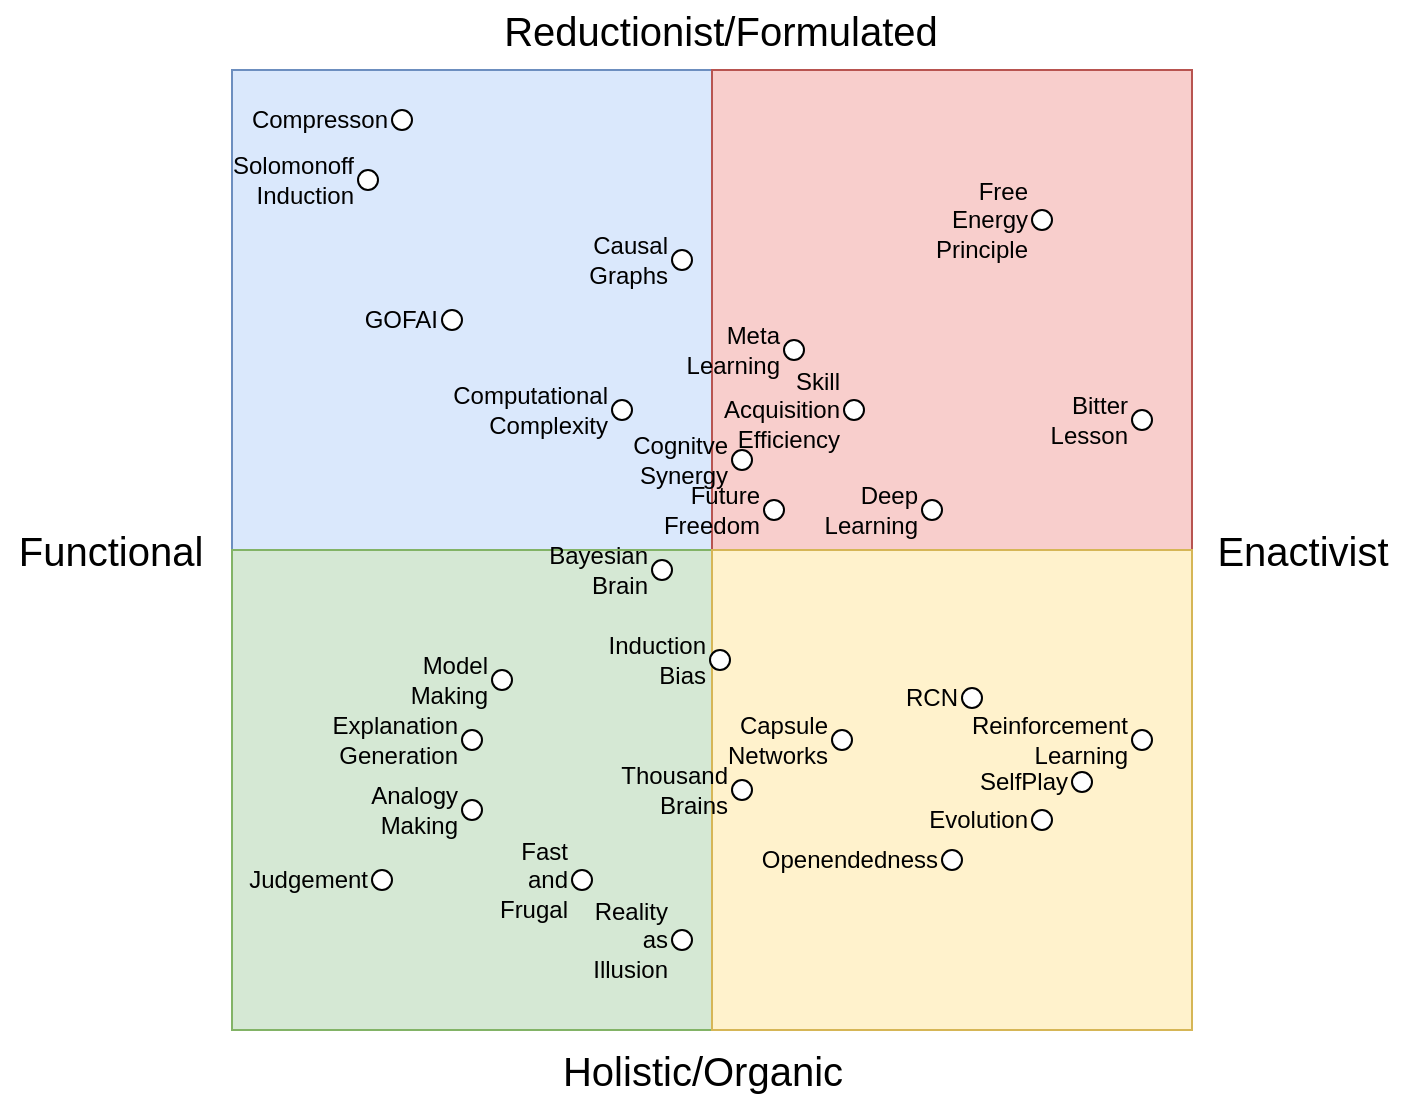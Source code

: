 <mxfile version="13.10.4" type="github">
  <diagram id="e_Nu4UiDqZK5FSXZQxsC" name="Page-1">
    <mxGraphModel dx="834" dy="485" grid="1" gridSize="10" guides="1" tooltips="1" connect="1" arrows="1" fold="1" page="1" pageScale="1" pageWidth="850" pageHeight="1100" math="0" shadow="0">
      <root>
        <mxCell id="0" />
        <mxCell id="1" parent="0" />
        <mxCell id="trqewR6XDROr1OXFbvpF-3" value="" style="whiteSpace=wrap;html=1;aspect=fixed;fillColor=#dae8fc;strokeColor=#6c8ebf;" parent="1" vertex="1">
          <mxGeometry x="120" y="40" width="240" height="240" as="geometry" />
        </mxCell>
        <mxCell id="trqewR6XDROr1OXFbvpF-5" value="" style="whiteSpace=wrap;html=1;aspect=fixed;fillColor=#f8cecc;strokeColor=#b85450;" parent="1" vertex="1">
          <mxGeometry x="360" y="40" width="240" height="240" as="geometry" />
        </mxCell>
        <mxCell id="trqewR6XDROr1OXFbvpF-6" value="" style="whiteSpace=wrap;html=1;aspect=fixed;fillColor=#d5e8d4;strokeColor=#82b366;" parent="1" vertex="1">
          <mxGeometry x="120" y="280" width="240" height="240" as="geometry" />
        </mxCell>
        <mxCell id="trqewR6XDROr1OXFbvpF-7" value="" style="whiteSpace=wrap;html=1;aspect=fixed;fillColor=#fff2cc;strokeColor=#d6b656;" parent="1" vertex="1">
          <mxGeometry x="360" y="280" width="240" height="240" as="geometry" />
        </mxCell>
        <mxCell id="trqewR6XDROr1OXFbvpF-8" value="Holistic/Organic" style="text;html=1;align=center;verticalAlign=middle;resizable=0;points=[];autosize=1;fontSize=20;" parent="1" vertex="1">
          <mxGeometry x="275" y="525" width="160" height="30" as="geometry" />
        </mxCell>
        <mxCell id="trqewR6XDROr1OXFbvpF-9" value="Reductionist/Formulated" style="text;html=1;align=center;verticalAlign=middle;resizable=0;points=[];autosize=1;fontSize=20;" parent="1" vertex="1">
          <mxGeometry x="249" y="5" width="230" height="30" as="geometry" />
        </mxCell>
        <mxCell id="trqewR6XDROr1OXFbvpF-10" value="Enactivist" style="text;html=1;align=center;verticalAlign=middle;resizable=0;points=[];autosize=1;fontSize=20;" parent="1" vertex="1">
          <mxGeometry x="605" y="265" width="100" height="30" as="geometry" />
        </mxCell>
        <mxCell id="trqewR6XDROr1OXFbvpF-11" value="Functional" style="text;html=1;align=center;verticalAlign=middle;resizable=0;points=[];autosize=1;fontSize=20;" parent="1" vertex="1">
          <mxGeometry x="4" y="265" width="110" height="30" as="geometry" />
        </mxCell>
        <mxCell id="trqewR6XDROr1OXFbvpF-18" value="Model Making" style="ellipse;whiteSpace=wrap;html=1;aspect=fixed;fontSize=12;labelPosition=left;verticalLabelPosition=middle;align=right;verticalAlign=middle;" parent="1" vertex="1">
          <mxGeometry x="250" y="340" width="10" height="10" as="geometry" />
        </mxCell>
        <mxCell id="trqewR6XDROr1OXFbvpF-23" value="Thousand&lt;br&gt;Brains" style="ellipse;whiteSpace=wrap;html=1;aspect=fixed;fontSize=12;labelPosition=left;verticalLabelPosition=middle;align=right;verticalAlign=middle;" parent="1" vertex="1">
          <mxGeometry x="370" y="395" width="10" height="10" as="geometry" />
        </mxCell>
        <mxCell id="trqewR6XDROr1OXFbvpF-26" value="GOFAI" style="ellipse;whiteSpace=wrap;html=1;aspect=fixed;fontSize=12;labelPosition=left;verticalLabelPosition=middle;align=right;verticalAlign=middle;" parent="1" vertex="1">
          <mxGeometry x="225" y="160" width="10" height="10" as="geometry" />
        </mxCell>
        <mxCell id="trqewR6XDROr1OXFbvpF-28" value="Deep Learning" style="ellipse;whiteSpace=wrap;html=1;aspect=fixed;fontSize=12;labelPosition=left;verticalLabelPosition=middle;align=right;verticalAlign=middle;" parent="1" vertex="1">
          <mxGeometry x="465" y="255" width="10" height="10" as="geometry" />
        </mxCell>
        <mxCell id="trqewR6XDROr1OXFbvpF-29" value="Capsule&lt;br&gt;Networks" style="ellipse;whiteSpace=wrap;html=1;aspect=fixed;fontSize=12;labelPosition=left;verticalLabelPosition=middle;align=right;verticalAlign=middle;" parent="1" vertex="1">
          <mxGeometry x="420" y="370" width="10" height="10" as="geometry" />
        </mxCell>
        <mxCell id="trqewR6XDROr1OXFbvpF-39" value="Meta Learning" style="ellipse;whiteSpace=wrap;html=1;aspect=fixed;fontSize=12;labelPosition=left;verticalLabelPosition=middle;align=right;verticalAlign=middle;" parent="1" vertex="1">
          <mxGeometry x="396" y="175" width="10" height="10" as="geometry" />
        </mxCell>
        <mxCell id="trqewR6XDROr1OXFbvpF-51" value="Openendedness" style="ellipse;whiteSpace=wrap;html=1;aspect=fixed;fontSize=12;labelPosition=left;verticalLabelPosition=middle;align=right;verticalAlign=middle;" parent="1" vertex="1">
          <mxGeometry x="475" y="430" width="10" height="10" as="geometry" />
        </mxCell>
        <mxCell id="trqewR6XDROr1OXFbvpF-55" value="Analogy&lt;br&gt;Making" style="ellipse;whiteSpace=wrap;html=1;aspect=fixed;fontSize=12;labelPosition=left;verticalLabelPosition=middle;align=right;verticalAlign=middle;" parent="1" vertex="1">
          <mxGeometry x="235" y="405" width="10" height="10" as="geometry" />
        </mxCell>
        <mxCell id="trqewR6XDROr1OXFbvpF-59" value="Reality as Illusion" style="ellipse;whiteSpace=wrap;html=1;aspect=fixed;fontSize=12;labelPosition=left;verticalLabelPosition=middle;align=right;verticalAlign=middle;" parent="1" vertex="1">
          <mxGeometry x="340" y="470" width="10" height="10" as="geometry" />
        </mxCell>
        <mxCell id="trqewR6XDROr1OXFbvpF-63" value="Compresson" style="ellipse;whiteSpace=wrap;html=1;aspect=fixed;fontSize=12;labelPosition=left;verticalLabelPosition=middle;align=right;verticalAlign=middle;" parent="1" vertex="1">
          <mxGeometry x="200" y="60" width="10" height="10" as="geometry" />
        </mxCell>
        <mxCell id="trqewR6XDROr1OXFbvpF-70" value="Cognitve Synergy" style="ellipse;whiteSpace=wrap;html=1;aspect=fixed;fontSize=12;labelPosition=left;verticalLabelPosition=middle;align=right;verticalAlign=middle;" parent="1" vertex="1">
          <mxGeometry x="370" y="230" width="10" height="10" as="geometry" />
        </mxCell>
        <mxCell id="trqewR6XDROr1OXFbvpF-71" value="Causal Graphs" style="ellipse;whiteSpace=wrap;html=1;aspect=fixed;fontSize=12;labelPosition=left;verticalLabelPosition=middle;align=right;verticalAlign=middle;" parent="1" vertex="1">
          <mxGeometry x="340" y="130" width="10" height="10" as="geometry" />
        </mxCell>
        <mxCell id="trqewR6XDROr1OXFbvpF-72" value="Bitter Lesson" style="ellipse;whiteSpace=wrap;html=1;aspect=fixed;fontSize=12;labelPosition=left;verticalLabelPosition=middle;align=right;verticalAlign=middle;" parent="1" vertex="1">
          <mxGeometry x="570" y="210" width="10" height="10" as="geometry" />
        </mxCell>
        <mxCell id="trqewR6XDROr1OXFbvpF-75" value="Reinforcement Learning" style="ellipse;whiteSpace=wrap;html=1;aspect=fixed;fontSize=12;labelPosition=left;verticalLabelPosition=middle;align=right;verticalAlign=middle;" parent="1" vertex="1">
          <mxGeometry x="570" y="370" width="10" height="10" as="geometry" />
        </mxCell>
        <mxCell id="trqewR6XDROr1OXFbvpF-78" value="Induction Bias" style="ellipse;whiteSpace=wrap;html=1;aspect=fixed;fontSize=12;labelPosition=left;verticalLabelPosition=middle;align=right;verticalAlign=middle;" parent="1" vertex="1">
          <mxGeometry x="359" y="330" width="10" height="10" as="geometry" />
        </mxCell>
        <mxCell id="trqewR6XDROr1OXFbvpF-83" value="Judgement" style="ellipse;whiteSpace=wrap;html=1;aspect=fixed;fontSize=12;labelPosition=left;verticalLabelPosition=middle;align=right;verticalAlign=middle;" parent="1" vertex="1">
          <mxGeometry x="190" y="440" width="10" height="10" as="geometry" />
        </mxCell>
        <mxCell id="trqewR6XDROr1OXFbvpF-84" value="Bayesian&lt;br&gt;Brain" style="ellipse;whiteSpace=wrap;html=1;aspect=fixed;fontSize=12;labelPosition=left;verticalLabelPosition=middle;align=right;verticalAlign=middle;" parent="1" vertex="1">
          <mxGeometry x="330" y="285" width="10" height="10" as="geometry" />
        </mxCell>
        <mxCell id="trqewR6XDROr1OXFbvpF-86" value="Skill Acquisition Efficiency" style="ellipse;whiteSpace=wrap;html=1;aspect=fixed;fontSize=12;labelPosition=left;verticalLabelPosition=middle;align=right;verticalAlign=middle;" parent="1" vertex="1">
          <mxGeometry x="426" y="205" width="10" height="10" as="geometry" />
        </mxCell>
        <mxCell id="trqewR6XDROr1OXFbvpF-87" value="RCN" style="ellipse;whiteSpace=wrap;html=1;aspect=fixed;fontSize=12;labelPosition=left;verticalLabelPosition=middle;align=right;verticalAlign=middle;" parent="1" vertex="1">
          <mxGeometry x="485" y="349" width="10" height="10" as="geometry" />
        </mxCell>
        <mxCell id="trqewR6XDROr1OXFbvpF-88" value="Evolution" style="ellipse;whiteSpace=wrap;html=1;aspect=fixed;fontSize=12;labelPosition=left;verticalLabelPosition=middle;align=right;verticalAlign=middle;" parent="1" vertex="1">
          <mxGeometry x="520" y="410" width="10" height="10" as="geometry" />
        </mxCell>
        <mxCell id="trqewR6XDROr1OXFbvpF-89" value="Free Energy Principle" style="ellipse;whiteSpace=wrap;html=1;aspect=fixed;fontSize=12;labelPosition=left;verticalLabelPosition=middle;align=right;verticalAlign=middle;" parent="1" vertex="1">
          <mxGeometry x="520" y="110" width="10" height="10" as="geometry" />
        </mxCell>
        <mxCell id="LOAbWyqPgFJrH-aSDBwY-21" value="Computational Complexity" style="ellipse;whiteSpace=wrap;html=1;aspect=fixed;fontSize=12;labelPosition=left;verticalLabelPosition=middle;align=right;verticalAlign=middle;" parent="1" vertex="1">
          <mxGeometry x="310" y="205" width="10" height="10" as="geometry" />
        </mxCell>
        <mxCell id="eXJtEBARMdF0W1MzuHGJ-7" value="Explanation&lt;br&gt;Generation" style="ellipse;whiteSpace=wrap;html=1;aspect=fixed;fontSize=12;labelPosition=left;verticalLabelPosition=middle;align=right;verticalAlign=middle;" vertex="1" parent="1">
          <mxGeometry x="235" y="370" width="10" height="10" as="geometry" />
        </mxCell>
        <mxCell id="eXJtEBARMdF0W1MzuHGJ-12" value="SelfPlay" style="ellipse;whiteSpace=wrap;html=1;aspect=fixed;fontSize=12;labelPosition=left;verticalLabelPosition=middle;align=right;verticalAlign=middle;" vertex="1" parent="1">
          <mxGeometry x="540" y="391" width="10" height="10" as="geometry" />
        </mxCell>
        <mxCell id="eXJtEBARMdF0W1MzuHGJ-14" value="Fast and Frugal" style="ellipse;whiteSpace=wrap;html=1;aspect=fixed;fontSize=12;labelPosition=left;verticalLabelPosition=middle;align=right;verticalAlign=middle;" vertex="1" parent="1">
          <mxGeometry x="290" y="440" width="10" height="10" as="geometry" />
        </mxCell>
        <mxCell id="eXJtEBARMdF0W1MzuHGJ-15" value="Future Freedom" style="ellipse;whiteSpace=wrap;html=1;aspect=fixed;fontSize=12;labelPosition=left;verticalLabelPosition=middle;align=right;verticalAlign=middle;" vertex="1" parent="1">
          <mxGeometry x="386" y="255" width="10" height="10" as="geometry" />
        </mxCell>
        <mxCell id="eXJtEBARMdF0W1MzuHGJ-17" value="Solomonoff Induction" style="ellipse;whiteSpace=wrap;html=1;aspect=fixed;fontSize=12;labelPosition=left;verticalLabelPosition=middle;align=right;verticalAlign=middle;direction=west;" vertex="1" parent="1">
          <mxGeometry x="183" y="90" width="10" height="10" as="geometry" />
        </mxCell>
      </root>
    </mxGraphModel>
  </diagram>
</mxfile>
